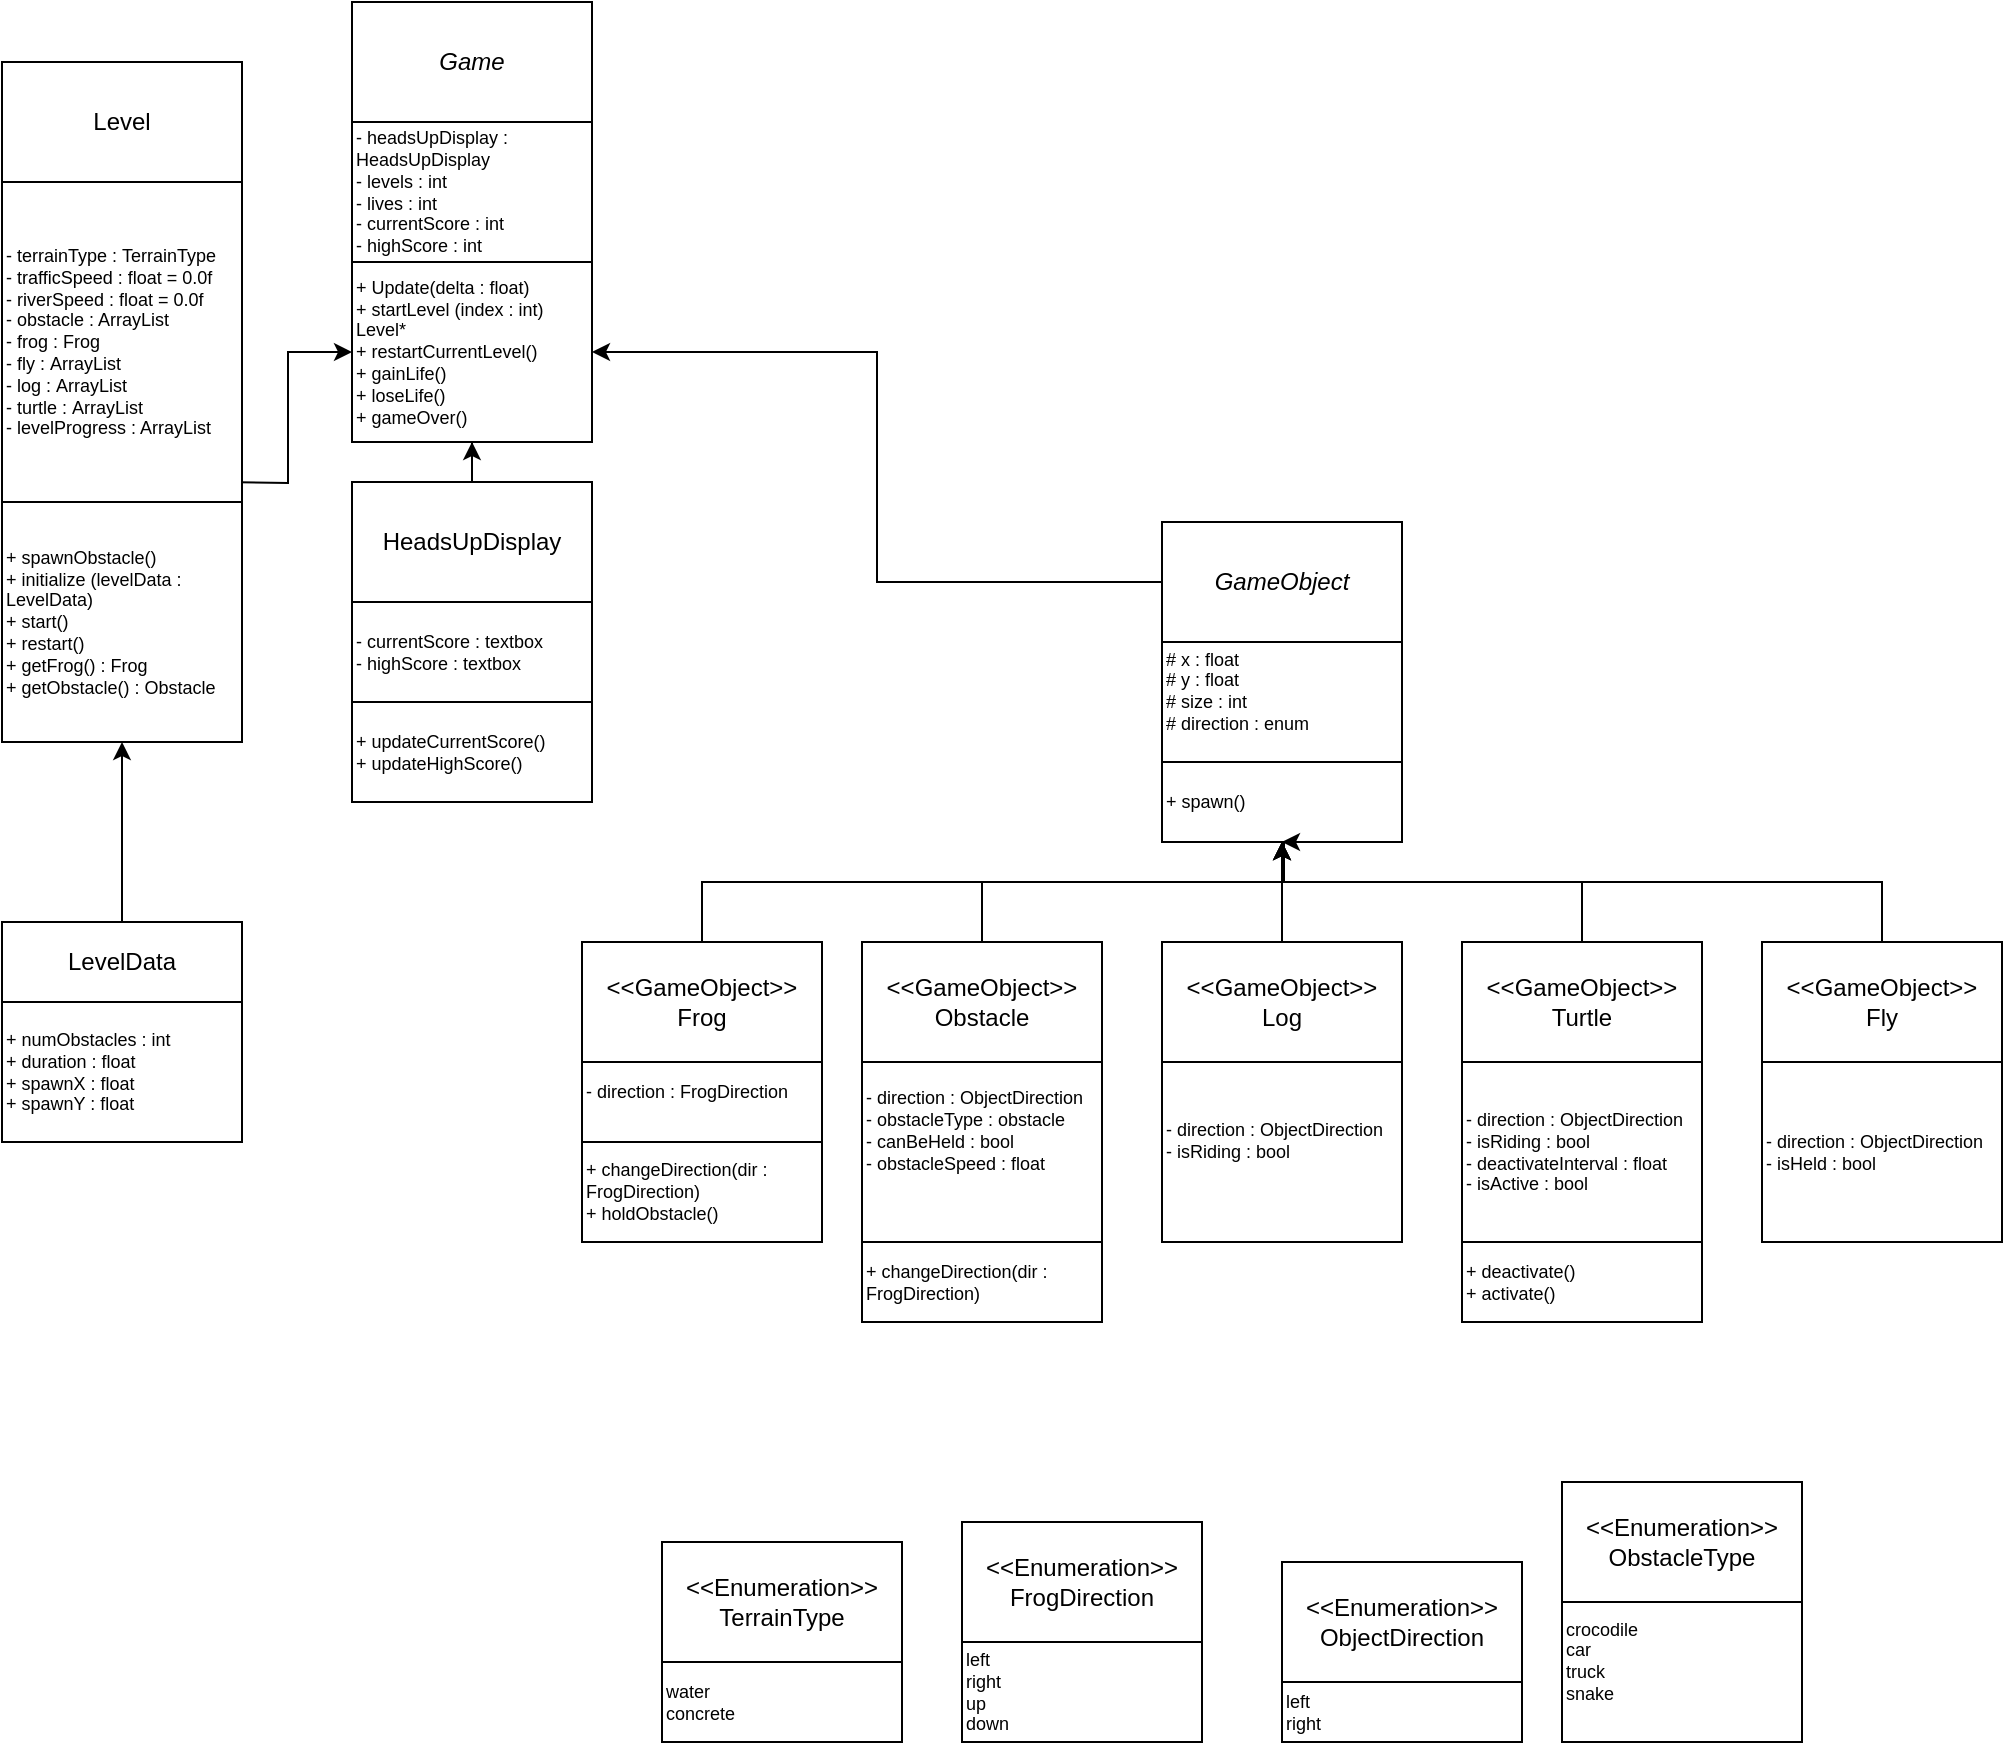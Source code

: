 <mxfile version="24.7.14">
  <diagram name="Page-1" id="e7e014a7-5840-1c2e-5031-d8a46d1fe8dd">
    <mxGraphModel dx="2074" dy="1958" grid="1" gridSize="10" guides="1" tooltips="1" connect="1" arrows="1" fold="1" page="1" pageScale="1" pageWidth="1169" pageHeight="826" background="none" math="0" shadow="0">
      <root>
        <mxCell id="0" />
        <mxCell id="1" parent="0" />
        <mxCell id="YNgotfLtQQWeTE_hUJUd-41" value="&lt;i&gt;Game&lt;/i&gt;" style="rounded=0;whiteSpace=wrap;html=1;" parent="1" vertex="1">
          <mxGeometry x="335" y="-320" width="120" height="60" as="geometry" />
        </mxCell>
        <mxCell id="gbZTHZR0iSVHmoZ_dP3Z-14" style="edgeStyle=orthogonalEdgeStyle;rounded=0;orthogonalLoop=1;jettySize=auto;html=1;entryX=0;entryY=0.5;entryDx=0;entryDy=0;" edge="1" parent="1" target="YNgotfLtQQWeTE_hUJUd-51">
          <mxGeometry relative="1" as="geometry">
            <mxPoint x="270" y="-80" as="sourcePoint" />
          </mxGeometry>
        </mxCell>
        <mxCell id="YNgotfLtQQWeTE_hUJUd-43" value="Level" style="rounded=0;whiteSpace=wrap;html=1;" parent="1" vertex="1">
          <mxGeometry x="160" y="-290" width="120" height="60" as="geometry" />
        </mxCell>
        <mxCell id="gbZTHZR0iSVHmoZ_dP3Z-40" style="edgeStyle=orthogonalEdgeStyle;rounded=0;orthogonalLoop=1;jettySize=auto;html=1;entryX=0.5;entryY=1;entryDx=0;entryDy=0;" edge="1" parent="1" source="YNgotfLtQQWeTE_hUJUd-44" target="dl4MCSoms6Fbu-yLL7WP-8">
          <mxGeometry relative="1" as="geometry">
            <Array as="points">
              <mxPoint x="510" y="120" />
              <mxPoint x="800" y="120" />
            </Array>
          </mxGeometry>
        </mxCell>
        <mxCell id="YNgotfLtQQWeTE_hUJUd-44" value="&lt;div&gt;&amp;lt;&amp;lt;GameObject&amp;gt;&amp;gt;&lt;/div&gt;Frog" style="rounded=0;whiteSpace=wrap;html=1;" parent="1" vertex="1">
          <mxGeometry x="450" y="150" width="120" height="60" as="geometry" />
        </mxCell>
        <mxCell id="gbZTHZR0iSVHmoZ_dP3Z-16" style="edgeStyle=orthogonalEdgeStyle;rounded=0;orthogonalLoop=1;jettySize=auto;html=1;entryX=0.5;entryY=1;entryDx=0;entryDy=0;" edge="1" parent="1" source="YNgotfLtQQWeTE_hUJUd-45" target="YNgotfLtQQWeTE_hUJUd-51">
          <mxGeometry relative="1" as="geometry" />
        </mxCell>
        <mxCell id="YNgotfLtQQWeTE_hUJUd-45" value="HeadsUpDisplay" style="rounded=0;whiteSpace=wrap;html=1;" parent="1" vertex="1">
          <mxGeometry x="335" y="-80" width="120" height="60" as="geometry" />
        </mxCell>
        <mxCell id="YNgotfLtQQWeTE_hUJUd-46" value="- headsUpDisplay : HeadsUpDisplay&lt;div style=&quot;font-size: 9px;&quot;&gt;- levels : int&lt;/div&gt;&lt;div style=&quot;font-size: 9px;&quot;&gt;- lives : int&lt;/div&gt;&lt;div style=&quot;font-size: 9px;&quot;&gt;- currentScore : int&lt;div&gt;- highScore : int&lt;/div&gt;&lt;/div&gt;" style="whiteSpace=wrap;html=1;align=left;fontSize=9;" parent="1" vertex="1">
          <mxGeometry x="335" y="-260" width="120" height="70" as="geometry" />
        </mxCell>
        <mxCell id="YNgotfLtQQWeTE_hUJUd-47" value="- terrainType :&amp;nbsp;&lt;span style=&quot;text-align: center;&quot;&gt;&lt;font style=&quot;font-size: 9px;&quot;&gt;TerrainType&lt;/font&gt;&lt;/span&gt;&lt;div style=&quot;font-size: 9px;&quot;&gt;- trafficSpeed : float = 0.0f&lt;/div&gt;&lt;div style=&quot;font-size: 9px;&quot;&gt;- riverSpeed : float = 0.0f&lt;/div&gt;&lt;div style=&quot;font-size: 9px;&quot;&gt;- obstacle : ArrayList&lt;/div&gt;&lt;div style=&quot;font-size: 9px;&quot;&gt;- frog : Frog&lt;/div&gt;&lt;div style=&quot;font-size: 9px;&quot;&gt;- fly :&amp;nbsp;&lt;span style=&quot;background-color: initial;&quot;&gt;ArrayList&lt;/span&gt;&lt;/div&gt;&lt;div style=&quot;font-size: 9px;&quot;&gt;- log :&amp;nbsp;&lt;span style=&quot;background-color: initial;&quot;&gt;ArrayList&lt;/span&gt;&lt;/div&gt;&lt;div style=&quot;font-size: 9px;&quot;&gt;- turtle :&amp;nbsp;&lt;span style=&quot;background-color: initial;&quot;&gt;ArrayList&lt;/span&gt;&lt;/div&gt;&lt;div style=&quot;font-size: 9px;&quot;&gt;- levelProgress : ArrayList&lt;/div&gt;" style="whiteSpace=wrap;html=1;align=left;fontSize=9;" parent="1" vertex="1">
          <mxGeometry x="160" y="-230" width="120" height="160" as="geometry" />
        </mxCell>
        <mxCell id="YNgotfLtQQWeTE_hUJUd-48" value="- direction : FrogDirection&lt;div&gt;&lt;br&gt;&lt;/div&gt;" style="whiteSpace=wrap;html=1;align=left;fontSize=9;" parent="1" vertex="1">
          <mxGeometry x="450" y="210" width="120" height="40" as="geometry" />
        </mxCell>
        <mxCell id="YNgotfLtQQWeTE_hUJUd-49" value="- currentScore : textbox&lt;div style=&quot;font-size: 9px;&quot;&gt;- highScore : textbox&lt;/div&gt;" style="whiteSpace=wrap;html=1;align=left;fontSize=9;" parent="1" vertex="1">
          <mxGeometry x="335" y="-20" width="120" height="50" as="geometry" />
        </mxCell>
        <mxCell id="YNgotfLtQQWeTE_hUJUd-51" value="&lt;div style=&quot;font-size: 9px;&quot;&gt;+ Update(delta : float)&lt;/div&gt;&lt;div style=&quot;&quot;&gt;&lt;span style=&quot;&quot;&gt;+ startLevel (index : int) Level*&lt;/span&gt;&lt;div style=&quot;&quot;&gt;+ restartCurrentLevel()&lt;/div&gt;+ gainLife()&lt;/div&gt;&lt;div style=&quot;font-size: 9px;&quot;&gt;+ loseLife()&lt;/div&gt;&lt;div style=&quot;font-size: 9px;&quot;&gt;+ gameOver()&lt;/div&gt;" style="whiteSpace=wrap;html=1;align=left;fontSize=9;" parent="1" vertex="1">
          <mxGeometry x="335" y="-190" width="120" height="90" as="geometry" />
        </mxCell>
        <mxCell id="YNgotfLtQQWeTE_hUJUd-52" value="+ spawnObstacle()&lt;div style=&quot;&quot;&gt;&lt;span style=&quot;&quot;&gt;+ initialize (levelData : LevelData)&lt;/span&gt;&lt;div style=&quot;&quot;&gt;+ start()&lt;/div&gt;&lt;div style=&quot;&quot;&gt;+ restart()&lt;/div&gt;&lt;div style=&quot;&quot;&gt;+ getFrog() : Frog&lt;/div&gt;&lt;div style=&quot;&quot;&gt;+ getObstacle() : Obstacle&lt;/div&gt;&lt;/div&gt;" style="whiteSpace=wrap;html=1;align=left;fontSize=9;" parent="1" vertex="1">
          <mxGeometry x="160" y="-70" width="120" height="120" as="geometry" />
        </mxCell>
        <mxCell id="YNgotfLtQQWeTE_hUJUd-53" value="left&lt;div style=&quot;font-size: 9px;&quot;&gt;right&lt;/div&gt;&lt;div style=&quot;font-size: 9px;&quot;&gt;up&lt;/div&gt;&lt;div style=&quot;font-size: 9px;&quot;&gt;down&lt;/div&gt;" style="whiteSpace=wrap;html=1;align=left;fontSize=9;" parent="1" vertex="1">
          <mxGeometry x="640" y="500" width="120" height="50" as="geometry" />
        </mxCell>
        <mxCell id="YNgotfLtQQWeTE_hUJUd-54" value="+ updateCurrentScore()&lt;div style=&quot;font-size: 9px;&quot;&gt;+ updateHighScore()&lt;/div&gt;" style="whiteSpace=wrap;html=1;align=left;fontSize=9;" parent="1" vertex="1">
          <mxGeometry x="335" y="30" width="120" height="50" as="geometry" />
        </mxCell>
        <mxCell id="dl4MCSoms6Fbu-yLL7WP-1" value="&lt;div&gt;&amp;lt;&amp;lt;Enumeration&amp;gt;&amp;gt;&lt;br&gt;&lt;/div&gt;FrogDirection" style="rounded=0;whiteSpace=wrap;html=1;" parent="1" vertex="1">
          <mxGeometry x="640" y="440" width="120" height="60" as="geometry" />
        </mxCell>
        <mxCell id="dl4MCSoms6Fbu-yLL7WP-2" value="+ changeDirection(dir : FrogDirection)&lt;div&gt;+ holdObstacle()&lt;/div&gt;" style="whiteSpace=wrap;html=1;align=left;fontSize=9;" parent="1" vertex="1">
          <mxGeometry x="450" y="250" width="120" height="50" as="geometry" />
        </mxCell>
        <mxCell id="gbZTHZR0iSVHmoZ_dP3Z-39" style="edgeStyle=orthogonalEdgeStyle;rounded=0;orthogonalLoop=1;jettySize=auto;html=1;entryX=0.5;entryY=1;entryDx=0;entryDy=0;" edge="1" parent="1" source="dl4MCSoms6Fbu-yLL7WP-3" target="dl4MCSoms6Fbu-yLL7WP-8">
          <mxGeometry relative="1" as="geometry">
            <Array as="points">
              <mxPoint x="650" y="120" />
              <mxPoint x="800" y="120" />
            </Array>
          </mxGeometry>
        </mxCell>
        <mxCell id="dl4MCSoms6Fbu-yLL7WP-3" value="&lt;div&gt;&amp;lt;&amp;lt;GameObject&amp;gt;&amp;gt;&lt;/div&gt;Obstacle" style="rounded=0;whiteSpace=wrap;html=1;" parent="1" vertex="1">
          <mxGeometry x="590" y="150" width="120" height="60" as="geometry" />
        </mxCell>
        <mxCell id="dl4MCSoms6Fbu-yLL7WP-4" value="- direction :&amp;nbsp;&lt;span style=&quot;text-align: center;&quot;&gt;&lt;font style=&quot;font-size: 9px;&quot;&gt;ObjectDirection&lt;/font&gt;&lt;/span&gt;&lt;div&gt;- obstacleType : obstacle&lt;/div&gt;&lt;div&gt;- canBeHeld : bool&lt;/div&gt;&lt;div&gt;- obstacleSpeed : float&lt;/div&gt;&lt;div&gt;&lt;br&gt;&lt;div&gt;&lt;br&gt;&lt;/div&gt;&lt;/div&gt;" style="whiteSpace=wrap;html=1;align=left;fontSize=9;" parent="1" vertex="1">
          <mxGeometry x="590" y="210" width="120" height="90" as="geometry" />
        </mxCell>
        <mxCell id="dl4MCSoms6Fbu-yLL7WP-5" value="+ changeDirection(dir : FrogDirection)" style="whiteSpace=wrap;html=1;align=left;fontSize=9;" parent="1" vertex="1">
          <mxGeometry x="590" y="300" width="120" height="40" as="geometry" />
        </mxCell>
        <mxCell id="gbZTHZR0iSVHmoZ_dP3Z-15" style="edgeStyle=orthogonalEdgeStyle;rounded=0;orthogonalLoop=1;jettySize=auto;html=1;entryX=1;entryY=0.5;entryDx=0;entryDy=0;" edge="1" parent="1" source="dl4MCSoms6Fbu-yLL7WP-6" target="YNgotfLtQQWeTE_hUJUd-51">
          <mxGeometry relative="1" as="geometry" />
        </mxCell>
        <mxCell id="dl4MCSoms6Fbu-yLL7WP-6" value="&lt;div&gt;&lt;i&gt;GameObject&lt;/i&gt;&lt;/div&gt;" style="rounded=0;whiteSpace=wrap;html=1;" parent="1" vertex="1">
          <mxGeometry x="740" y="-60" width="120" height="60" as="geometry" />
        </mxCell>
        <mxCell id="dl4MCSoms6Fbu-yLL7WP-7" value="&lt;div style=&quot;font-size: 9px;&quot;&gt;&lt;span style=&quot;font-size: 9px;&quot;&gt;# x : float&lt;/span&gt;&lt;div style=&quot;font-size: 9px;&quot;&gt;# y : float&lt;/div&gt;&lt;div style=&quot;font-size: 9px;&quot;&gt;# size : int&lt;/div&gt;&lt;div style=&quot;font-size: 9px;&quot;&gt;# direction : enum&lt;/div&gt;&lt;div style=&quot;font-size: 9px;&quot;&gt;&lt;br&gt;&lt;/div&gt;&lt;/div&gt;" style="whiteSpace=wrap;html=1;align=left;fontSize=9;" parent="1" vertex="1">
          <mxGeometry x="740" width="120" height="60" as="geometry" />
        </mxCell>
        <mxCell id="dl4MCSoms6Fbu-yLL7WP-8" value="&lt;span style=&quot;font-size: 9px;&quot;&gt;+ spawn()&lt;/span&gt;" style="whiteSpace=wrap;html=1;align=left;fontSize=9;rounded=0;glass=0;" parent="1" vertex="1">
          <mxGeometry x="740" y="60" width="120" height="40" as="geometry" />
        </mxCell>
        <mxCell id="dl4MCSoms6Fbu-yLL7WP-9" value="left&lt;div style=&quot;font-size: 9px;&quot;&gt;right&lt;/div&gt;" style="whiteSpace=wrap;html=1;align=left;fontSize=9;" parent="1" vertex="1">
          <mxGeometry x="800" y="520" width="120" height="30" as="geometry" />
        </mxCell>
        <mxCell id="dl4MCSoms6Fbu-yLL7WP-10" value="&lt;div&gt;&amp;lt;&amp;lt;Enumeration&amp;gt;&amp;gt;&lt;br&gt;&lt;/div&gt;ObjectDirection" style="rounded=0;whiteSpace=wrap;html=1;" parent="1" vertex="1">
          <mxGeometry x="800" y="460" width="120" height="60" as="geometry" />
        </mxCell>
        <mxCell id="dl4MCSoms6Fbu-yLL7WP-11" value="+ numObstacles : int&lt;div style=&quot;font-size: 9px;&quot;&gt;+ duration : float&lt;/div&gt;&lt;div style=&quot;font-size: 9px;&quot;&gt;+ spawnX : float&lt;/div&gt;&lt;div style=&quot;font-size: 9px;&quot;&gt;+ spawnY : float&lt;/div&gt;" style="rounded=0;whiteSpace=wrap;html=1;align=left;fontSize=9;" parent="1" vertex="1">
          <mxGeometry x="160" y="180" width="120" height="70" as="geometry" />
        </mxCell>
        <mxCell id="gbZTHZR0iSVHmoZ_dP3Z-13" style="edgeStyle=orthogonalEdgeStyle;rounded=0;orthogonalLoop=1;jettySize=auto;html=1;entryX=0.5;entryY=1;entryDx=0;entryDy=0;" edge="1" parent="1" source="dl4MCSoms6Fbu-yLL7WP-12" target="YNgotfLtQQWeTE_hUJUd-52">
          <mxGeometry relative="1" as="geometry" />
        </mxCell>
        <mxCell id="dl4MCSoms6Fbu-yLL7WP-12" value="LevelData" style="rounded=0;whiteSpace=wrap;html=1;" parent="1" vertex="1">
          <mxGeometry x="160" y="140" width="120" height="40" as="geometry" />
        </mxCell>
        <mxCell id="gbZTHZR0iSVHmoZ_dP3Z-11" value="water&lt;div&gt;concrete&lt;/div&gt;" style="whiteSpace=wrap;html=1;align=left;fontSize=9;" vertex="1" parent="1">
          <mxGeometry x="490" y="510" width="120" height="40" as="geometry" />
        </mxCell>
        <mxCell id="gbZTHZR0iSVHmoZ_dP3Z-12" value="&lt;div&gt;&amp;lt;&amp;lt;Enumeration&amp;gt;&amp;gt;&lt;br&gt;&lt;/div&gt;TerrainType" style="rounded=0;whiteSpace=wrap;html=1;" vertex="1" parent="1">
          <mxGeometry x="490" y="450" width="120" height="60" as="geometry" />
        </mxCell>
        <mxCell id="gbZTHZR0iSVHmoZ_dP3Z-36" style="edgeStyle=orthogonalEdgeStyle;rounded=0;orthogonalLoop=1;jettySize=auto;html=1;entryX=0.5;entryY=1;entryDx=0;entryDy=0;" edge="1" parent="1" source="gbZTHZR0iSVHmoZ_dP3Z-19" target="dl4MCSoms6Fbu-yLL7WP-8">
          <mxGeometry relative="1" as="geometry" />
        </mxCell>
        <mxCell id="gbZTHZR0iSVHmoZ_dP3Z-19" value="&lt;div&gt;&amp;lt;&amp;lt;GameObject&amp;gt;&amp;gt;&lt;/div&gt;Log" style="rounded=0;whiteSpace=wrap;html=1;" vertex="1" parent="1">
          <mxGeometry x="740" y="150" width="120" height="60" as="geometry" />
        </mxCell>
        <mxCell id="gbZTHZR0iSVHmoZ_dP3Z-20" value="&lt;div&gt;&lt;div&gt;- direction :&amp;nbsp;&lt;span style=&quot;text-align: center;&quot;&gt;ObjectDirection&lt;/span&gt;&lt;/div&gt;&lt;div&gt;- isRiding : bool&lt;br&gt;&lt;/div&gt;&lt;/div&gt;&lt;div&gt;&lt;br&gt;&lt;/div&gt;" style="whiteSpace=wrap;html=1;align=left;fontSize=9;" vertex="1" parent="1">
          <mxGeometry x="740" y="210" width="120" height="90" as="geometry" />
        </mxCell>
        <mxCell id="gbZTHZR0iSVHmoZ_dP3Z-37" style="edgeStyle=orthogonalEdgeStyle;rounded=0;orthogonalLoop=1;jettySize=auto;html=1;" edge="1" parent="1" source="gbZTHZR0iSVHmoZ_dP3Z-22">
          <mxGeometry relative="1" as="geometry">
            <mxPoint x="800" y="100" as="targetPoint" />
            <Array as="points">
              <mxPoint x="950" y="120" />
              <mxPoint x="801" y="120" />
            </Array>
          </mxGeometry>
        </mxCell>
        <mxCell id="gbZTHZR0iSVHmoZ_dP3Z-22" value="&lt;div&gt;&amp;lt;&amp;lt;GameObject&amp;gt;&amp;gt;&lt;/div&gt;Turtle" style="rounded=0;whiteSpace=wrap;html=1;" vertex="1" parent="1">
          <mxGeometry x="890" y="150" width="120" height="60" as="geometry" />
        </mxCell>
        <mxCell id="gbZTHZR0iSVHmoZ_dP3Z-23" value="&lt;div&gt;&lt;div&gt;- direction :&amp;nbsp;&lt;span style=&quot;text-align: center;&quot;&gt;ObjectDirection&lt;/span&gt;&lt;/div&gt;&lt;div&gt;- isRiding : bool&lt;br&gt;&lt;/div&gt;&lt;/div&gt;&lt;div&gt;- deactivateInterval : float&lt;br&gt;&lt;/div&gt;&lt;div&gt;- isActive : bool&lt;/div&gt;" style="whiteSpace=wrap;html=1;align=left;fontSize=9;" vertex="1" parent="1">
          <mxGeometry x="890" y="210" width="120" height="90" as="geometry" />
        </mxCell>
        <mxCell id="gbZTHZR0iSVHmoZ_dP3Z-24" value="+ deactivate()&lt;div&gt;+ activate()&lt;/div&gt;" style="whiteSpace=wrap;html=1;align=left;fontSize=9;" vertex="1" parent="1">
          <mxGeometry x="890" y="300" width="120" height="40" as="geometry" />
        </mxCell>
        <mxCell id="gbZTHZR0iSVHmoZ_dP3Z-25" value="crocodile&lt;div&gt;car&lt;/div&gt;&lt;div&gt;truck&lt;/div&gt;&lt;div&gt;snake&lt;/div&gt;&lt;div&gt;&lt;br&gt;&lt;/div&gt;" style="whiteSpace=wrap;html=1;align=left;fontSize=9;" vertex="1" parent="1">
          <mxGeometry x="940" y="480" width="120" height="70" as="geometry" />
        </mxCell>
        <mxCell id="gbZTHZR0iSVHmoZ_dP3Z-26" value="&lt;div&gt;&amp;lt;&amp;lt;Enumeration&amp;gt;&amp;gt;&lt;br&gt;&lt;/div&gt;ObstacleType" style="rounded=0;whiteSpace=wrap;html=1;" vertex="1" parent="1">
          <mxGeometry x="940" y="420" width="120" height="60" as="geometry" />
        </mxCell>
        <mxCell id="gbZTHZR0iSVHmoZ_dP3Z-38" style="edgeStyle=orthogonalEdgeStyle;rounded=0;orthogonalLoop=1;jettySize=auto;html=1;entryX=0.5;entryY=1;entryDx=0;entryDy=0;" edge="1" parent="1" source="gbZTHZR0iSVHmoZ_dP3Z-33" target="dl4MCSoms6Fbu-yLL7WP-8">
          <mxGeometry relative="1" as="geometry">
            <Array as="points">
              <mxPoint x="1100" y="120" />
              <mxPoint x="800" y="120" />
            </Array>
          </mxGeometry>
        </mxCell>
        <mxCell id="gbZTHZR0iSVHmoZ_dP3Z-33" value="&lt;div&gt;&amp;lt;&amp;lt;GameObject&amp;gt;&amp;gt;&lt;/div&gt;Fly" style="rounded=0;whiteSpace=wrap;html=1;" vertex="1" parent="1">
          <mxGeometry x="1040" y="150" width="120" height="60" as="geometry" />
        </mxCell>
        <mxCell id="gbZTHZR0iSVHmoZ_dP3Z-34" value="&lt;div&gt;- direction :&amp;nbsp;&lt;span style=&quot;text-align: center;&quot;&gt;ObjectDirection&lt;/span&gt;&lt;/div&gt;- isHeld : bool" style="whiteSpace=wrap;html=1;align=left;fontSize=9;" vertex="1" parent="1">
          <mxGeometry x="1040" y="210" width="120" height="90" as="geometry" />
        </mxCell>
      </root>
    </mxGraphModel>
  </diagram>
</mxfile>
